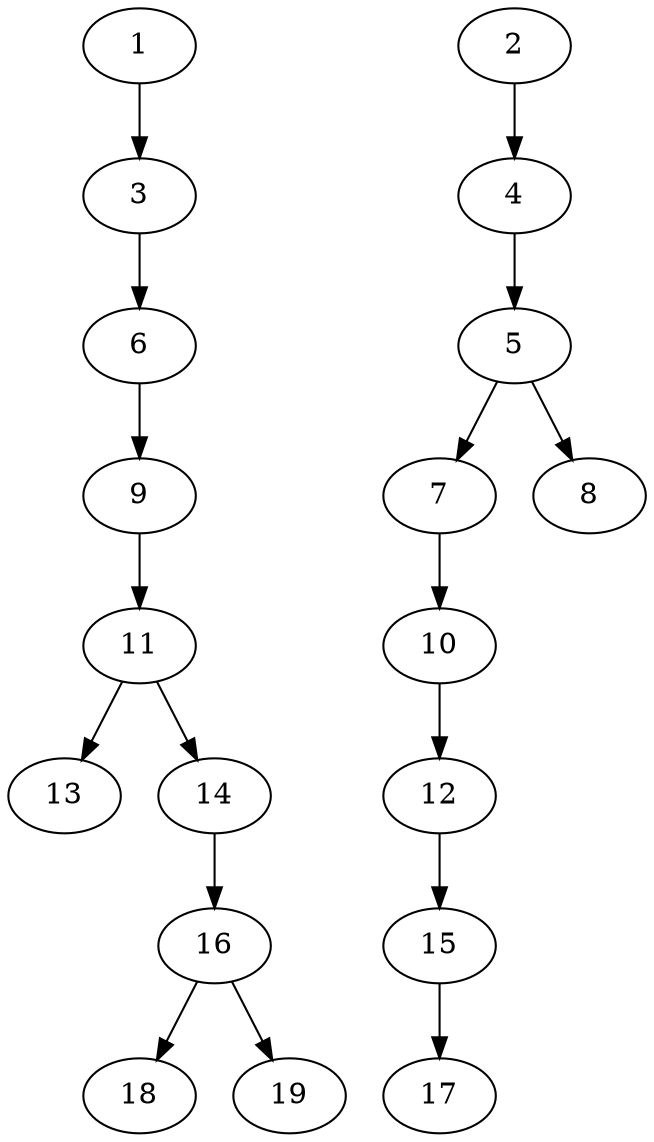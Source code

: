 // DAG (tier=1-easy, mode=data, n=19, ccr=0.349, fat=0.406, density=0.319, regular=0.738, jump=0.021, mindata=1048576, maxdata=8388608)
// DAG automatically generated by daggen at Sun Aug 24 16:33:33 2025
// /home/ermia/Project/Environments/daggen/bin/daggen --dot --ccr 0.349 --fat 0.406 --regular 0.738 --density 0.319 --jump 0.021 --mindata 1048576 --maxdata 8388608 -n 19 
digraph G {
  1 [size="1006569227858757760", alpha="0.19", expect_size="503284613929378880"]
  1 -> 3 [size ="383225847349248"]
  2 [size="1558419830500922", alpha="0.07", expect_size="779209915250461"]
  2 -> 4 [size ="28215552770048"]
  3 [size="1001156792559160", alpha="0.12", expect_size="500578396279580"]
  3 -> 6 [size ="18250465280000"]
  4 [size="26347643309998584", alpha="0.18", expect_size="13173821654999292"]
  4 -> 5 [size ="461971052822528"]
  5 [size="54545623913227888", alpha="0.18", expect_size="27272811956613944"]
  5 -> 7 [size ="29083673034752"]
  5 -> 8 [size ="29083673034752"]
  6 [size="146748786807222042624", alpha="0.12", expect_size="73374393403611021312"]
  6 -> 9 [size ="222573266731008"]
  7 [size="93145409057402816", alpha="0.17", expect_size="46572704528701408"]
  7 -> 10 [size ="194725797691392"]
  8 [size="804858099589672960", alpha="0.15", expect_size="402429049794836480"]
  9 [size="4854110703542487", alpha="0.10", expect_size="2427055351771243"]
  9 -> 11 [size ="116459682398208"]
  10 [size="4310809795007235", alpha="0.10", expect_size="2155404897503617"]
  10 -> 12 [size ="148821824765952"]
  11 [size="17533203422822531072", alpha="0.02", expect_size="8766601711411265536"]
  11 -> 13 [size ="53992176484352"]
  11 -> 14 [size ="53992176484352"]
  12 [size="16489147113676056", alpha="0.00", expect_size="8244573556838028"]
  12 -> 15 [size ="462718377132032"]
  13 [size="1877471164424452", alpha="0.15", expect_size="938735582212226"]
  14 [size="549961998089085517824", alpha="0.10", expect_size="274980999044542758912"]
  14 -> 16 [size ="537005138116608"]
  15 [size="27764666122400156", alpha="0.18", expect_size="13882333061200078"]
  15 -> 17 [size ="543602769920000"]
  16 [size="25277168767996002304", alpha="0.13", expect_size="12638584383998001152"]
  16 -> 18 [size ="68903657013248"]
  16 -> 19 [size ="68903657013248"]
  17 [size="205559208379772704", alpha="0.19", expect_size="102779604189886352"]
  18 [size="17907487567574982", alpha="0.18", expect_size="8953743783787491"]
  19 [size="975329686226122624", alpha="0.17", expect_size="487664843113061312"]
}